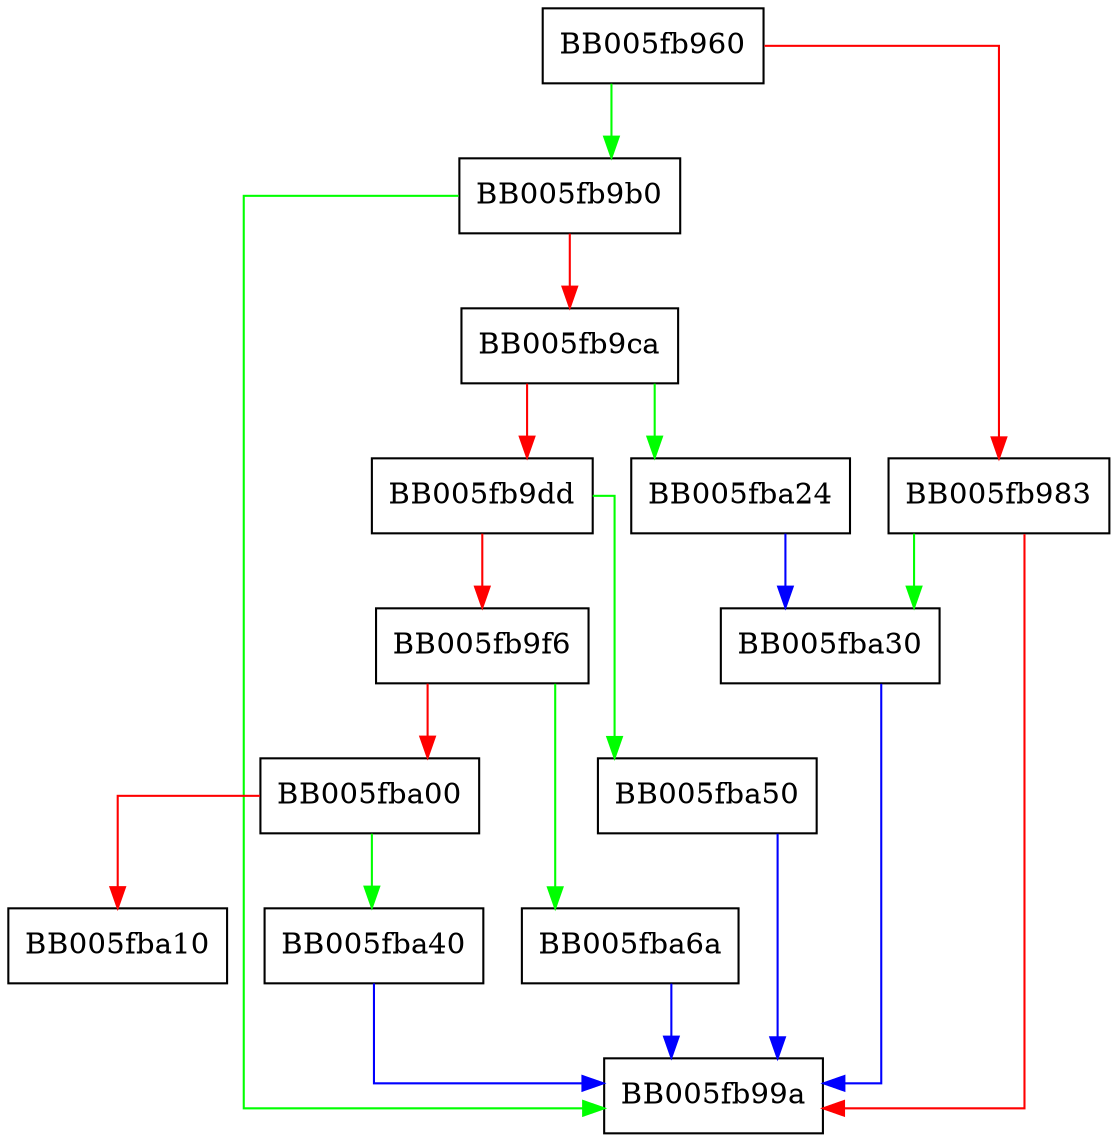 digraph OSSL_PROVIDER_try_load {
  node [shape="box"];
  graph [splines=ortho];
  BB005fb960 -> BB005fb9b0 [color="green"];
  BB005fb960 -> BB005fb983 [color="red"];
  BB005fb983 -> BB005fba30 [color="green"];
  BB005fb983 -> BB005fb99a [color="red"];
  BB005fb9b0 -> BB005fb99a [color="green"];
  BB005fb9b0 -> BB005fb9ca [color="red"];
  BB005fb9ca -> BB005fba24 [color="green"];
  BB005fb9ca -> BB005fb9dd [color="red"];
  BB005fb9dd -> BB005fba50 [color="green"];
  BB005fb9dd -> BB005fb9f6 [color="red"];
  BB005fb9f6 -> BB005fba6a [color="green"];
  BB005fb9f6 -> BB005fba00 [color="red"];
  BB005fba00 -> BB005fba40 [color="green"];
  BB005fba00 -> BB005fba10 [color="red"];
  BB005fba24 -> BB005fba30 [color="blue"];
  BB005fba30 -> BB005fb99a [color="blue"];
  BB005fba40 -> BB005fb99a [color="blue"];
  BB005fba50 -> BB005fb99a [color="blue"];
  BB005fba6a -> BB005fb99a [color="blue"];
}